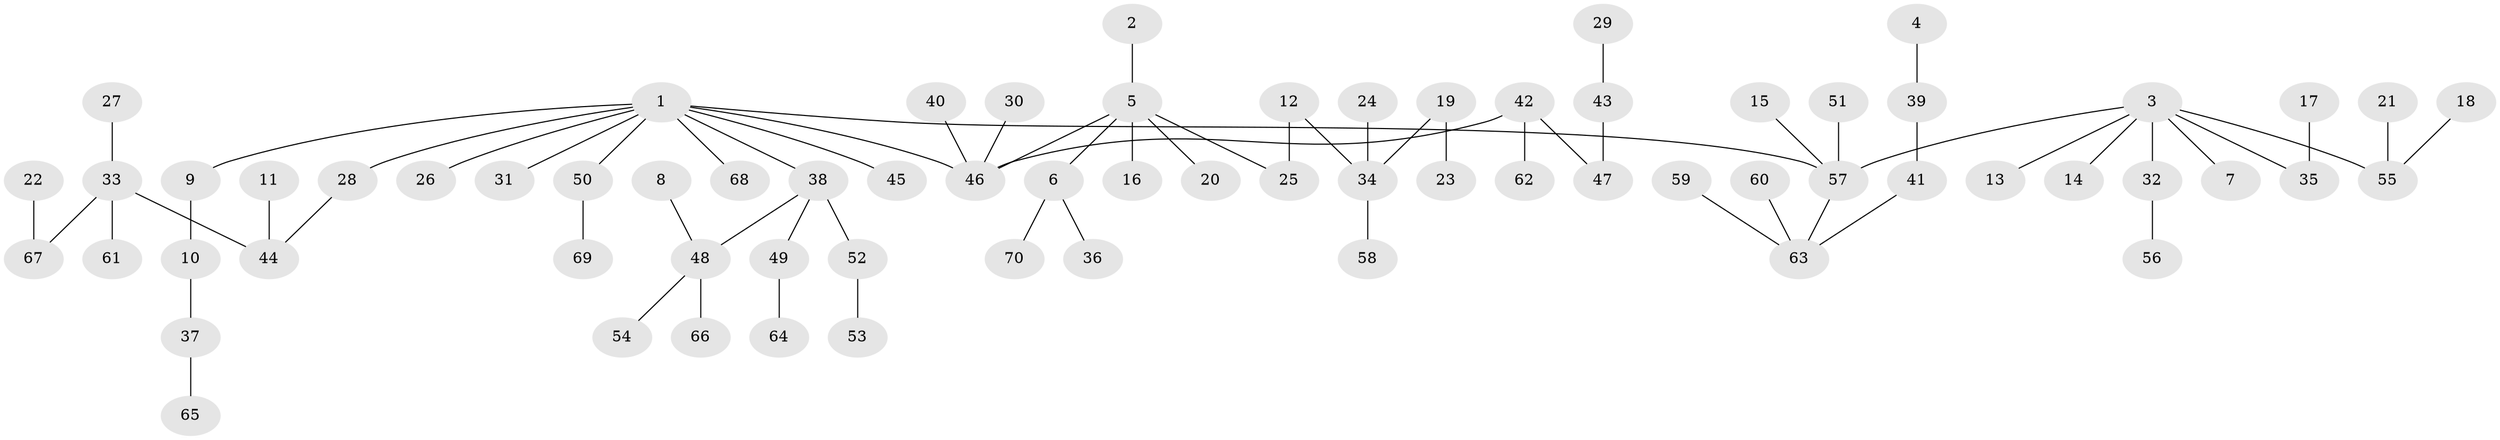 // original degree distribution, {7: 0.007194244604316547, 3: 0.1079136690647482, 2: 0.2589928057553957, 5: 0.03597122302158273, 4: 0.07194244604316546, 6: 0.02158273381294964, 1: 0.49640287769784175}
// Generated by graph-tools (version 1.1) at 2025/26/03/09/25 03:26:26]
// undirected, 70 vertices, 69 edges
graph export_dot {
graph [start="1"]
  node [color=gray90,style=filled];
  1;
  2;
  3;
  4;
  5;
  6;
  7;
  8;
  9;
  10;
  11;
  12;
  13;
  14;
  15;
  16;
  17;
  18;
  19;
  20;
  21;
  22;
  23;
  24;
  25;
  26;
  27;
  28;
  29;
  30;
  31;
  32;
  33;
  34;
  35;
  36;
  37;
  38;
  39;
  40;
  41;
  42;
  43;
  44;
  45;
  46;
  47;
  48;
  49;
  50;
  51;
  52;
  53;
  54;
  55;
  56;
  57;
  58;
  59;
  60;
  61;
  62;
  63;
  64;
  65;
  66;
  67;
  68;
  69;
  70;
  1 -- 9 [weight=1.0];
  1 -- 26 [weight=1.0];
  1 -- 28 [weight=1.0];
  1 -- 31 [weight=1.0];
  1 -- 38 [weight=1.0];
  1 -- 45 [weight=1.0];
  1 -- 46 [weight=1.0];
  1 -- 50 [weight=1.0];
  1 -- 57 [weight=1.0];
  1 -- 68 [weight=1.0];
  2 -- 5 [weight=1.0];
  3 -- 7 [weight=1.0];
  3 -- 13 [weight=1.0];
  3 -- 14 [weight=1.0];
  3 -- 32 [weight=1.0];
  3 -- 35 [weight=1.0];
  3 -- 55 [weight=1.0];
  3 -- 57 [weight=1.0];
  4 -- 39 [weight=1.0];
  5 -- 6 [weight=1.0];
  5 -- 16 [weight=1.0];
  5 -- 20 [weight=1.0];
  5 -- 25 [weight=1.0];
  5 -- 46 [weight=1.0];
  6 -- 36 [weight=1.0];
  6 -- 70 [weight=1.0];
  8 -- 48 [weight=1.0];
  9 -- 10 [weight=1.0];
  10 -- 37 [weight=1.0];
  11 -- 44 [weight=1.0];
  12 -- 25 [weight=1.0];
  12 -- 34 [weight=1.0];
  15 -- 57 [weight=1.0];
  17 -- 35 [weight=1.0];
  18 -- 55 [weight=1.0];
  19 -- 23 [weight=1.0];
  19 -- 34 [weight=1.0];
  21 -- 55 [weight=1.0];
  22 -- 67 [weight=1.0];
  24 -- 34 [weight=1.0];
  27 -- 33 [weight=1.0];
  28 -- 44 [weight=1.0];
  29 -- 43 [weight=1.0];
  30 -- 46 [weight=1.0];
  32 -- 56 [weight=1.0];
  33 -- 44 [weight=1.0];
  33 -- 61 [weight=1.0];
  33 -- 67 [weight=1.0];
  34 -- 58 [weight=1.0];
  37 -- 65 [weight=1.0];
  38 -- 48 [weight=1.0];
  38 -- 49 [weight=1.0];
  38 -- 52 [weight=1.0];
  39 -- 41 [weight=1.0];
  40 -- 46 [weight=1.0];
  41 -- 63 [weight=1.0];
  42 -- 46 [weight=1.0];
  42 -- 47 [weight=1.0];
  42 -- 62 [weight=1.0];
  43 -- 47 [weight=1.0];
  48 -- 54 [weight=1.0];
  48 -- 66 [weight=1.0];
  49 -- 64 [weight=1.0];
  50 -- 69 [weight=1.0];
  51 -- 57 [weight=1.0];
  52 -- 53 [weight=1.0];
  57 -- 63 [weight=1.0];
  59 -- 63 [weight=1.0];
  60 -- 63 [weight=1.0];
}

